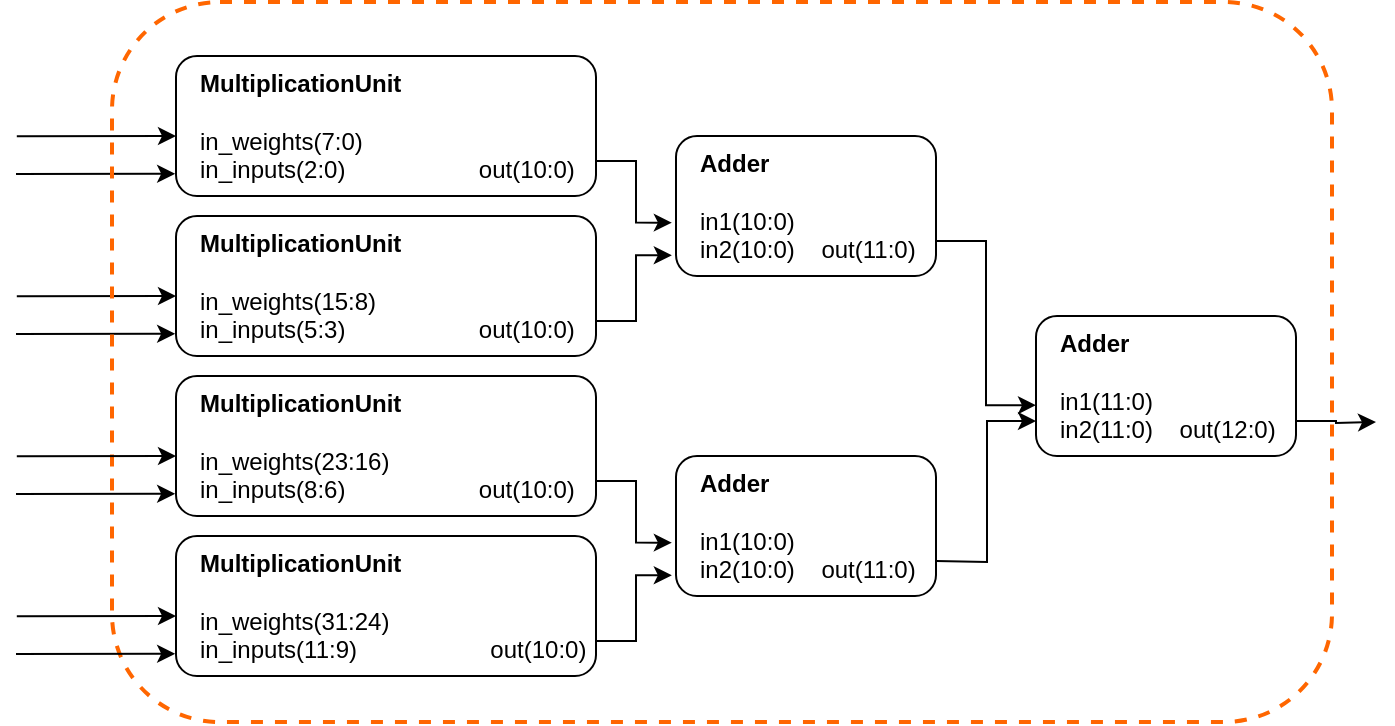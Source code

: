 <mxfile version="20.0.4" type="device" pages="3"><diagram id="8e5WLrpsw6isBq2ypuXl" name="Page-4"><mxGraphModel dx="782" dy="466" grid="0" gridSize="10" guides="1" tooltips="1" connect="1" arrows="1" fold="1" page="1" pageScale="1" pageWidth="1169" pageHeight="827" math="0" shadow="0"><root><mxCell id="0"/><mxCell id="1" parent="0"/><mxCell id="aSO1NjsEZSBkTj_3DfgP-21" style="edgeStyle=orthogonalEdgeStyle;rounded=0;orthogonalLoop=1;jettySize=auto;html=1;exitX=1;exitY=0.75;exitDx=0;exitDy=0;entryX=-0.016;entryY=0.619;entryDx=0;entryDy=0;entryPerimeter=0;fontFamily=Helvetica;fontSize=12;fontColor=#000000;" parent="1" source="aSO1NjsEZSBkTj_3DfgP-4" target="aSO1NjsEZSBkTj_3DfgP-20" edge="1"><mxGeometry relative="1" as="geometry"/></mxCell><mxCell id="aSO1NjsEZSBkTj_3DfgP-4" value="&lt;b&gt;MultiplicationUnit&lt;/b&gt;&lt;br&gt;&lt;br&gt;in_weights(7:0)&lt;br&gt;in_inputs(2:0)&amp;nbsp; &amp;nbsp; &amp;nbsp; &amp;nbsp; &amp;nbsp; &amp;nbsp; &amp;nbsp; &amp;nbsp; &amp;nbsp; &amp;nbsp;&amp;nbsp;out(10:0)&amp;nbsp;&amp;nbsp;" style="rounded=1;whiteSpace=wrap;html=1;shadow=0;labelBackgroundColor=none;fontFamily=Helvetica;fontSize=12;align=left;spacingLeft=10;" parent="1" vertex="1"><mxGeometry x="280" y="220" width="210" height="70" as="geometry"/></mxCell><mxCell id="aSO1NjsEZSBkTj_3DfgP-12" value="" style="endArrow=classic;html=1;rounded=0;fontFamily=Helvetica;fontSize=12;fontColor=#000000;entryX=-0.002;entryY=0.841;entryDx=0;entryDy=0;entryPerimeter=0;" parent="1" edge="1"><mxGeometry width="50" height="50" relative="1" as="geometry"><mxPoint x="200" y="279" as="sourcePoint"/><mxPoint x="279.58" y="278.87" as="targetPoint"/></mxGeometry></mxCell><mxCell id="aSO1NjsEZSBkTj_3DfgP-16" value="" style="endArrow=classic;html=1;rounded=0;fontFamily=Helvetica;fontSize=12;fontColor=#000000;entryX=-0.002;entryY=0.841;entryDx=0;entryDy=0;entryPerimeter=0;" parent="1" edge="1"><mxGeometry width="50" height="50" relative="1" as="geometry"><mxPoint x="200.4" y="260.13" as="sourcePoint"/><mxPoint x="280" y="260" as="targetPoint"/></mxGeometry></mxCell><mxCell id="aSO1NjsEZSBkTj_3DfgP-22" style="edgeStyle=orthogonalEdgeStyle;rounded=0;orthogonalLoop=1;jettySize=auto;html=1;exitX=1;exitY=0.75;exitDx=0;exitDy=0;entryX=-0.016;entryY=0.852;entryDx=0;entryDy=0;entryPerimeter=0;fontFamily=Helvetica;fontSize=12;fontColor=#000000;" parent="1" source="aSO1NjsEZSBkTj_3DfgP-17" target="aSO1NjsEZSBkTj_3DfgP-20" edge="1"><mxGeometry relative="1" as="geometry"/></mxCell><mxCell id="aSO1NjsEZSBkTj_3DfgP-17" value="&lt;b&gt;MultiplicationUnit&lt;/b&gt;&lt;br&gt;&lt;br&gt;in_weights(15:8)&lt;br&gt;in_inputs(5:3)&amp;nbsp; &amp;nbsp; &amp;nbsp; &amp;nbsp; &amp;nbsp; &amp;nbsp; &amp;nbsp; &amp;nbsp; &amp;nbsp; &amp;nbsp;&amp;nbsp;out(10:0)" style="rounded=1;whiteSpace=wrap;html=1;shadow=0;labelBackgroundColor=none;fontFamily=Helvetica;fontSize=12;align=left;spacingLeft=10;" parent="1" vertex="1"><mxGeometry x="280" y="300" width="210" height="70" as="geometry"/></mxCell><mxCell id="aSO1NjsEZSBkTj_3DfgP-18" value="" style="endArrow=classic;html=1;rounded=0;fontFamily=Helvetica;fontSize=12;fontColor=#000000;entryX=-0.002;entryY=0.841;entryDx=0;entryDy=0;entryPerimeter=0;" parent="1" edge="1"><mxGeometry width="50" height="50" relative="1" as="geometry"><mxPoint x="200" y="359" as="sourcePoint"/><mxPoint x="279.58" y="358.87" as="targetPoint"/></mxGeometry></mxCell><mxCell id="aSO1NjsEZSBkTj_3DfgP-19" value="" style="endArrow=classic;html=1;rounded=0;fontFamily=Helvetica;fontSize=12;fontColor=#000000;entryX=-0.002;entryY=0.841;entryDx=0;entryDy=0;entryPerimeter=0;" parent="1" edge="1"><mxGeometry width="50" height="50" relative="1" as="geometry"><mxPoint x="200.4" y="340.13" as="sourcePoint"/><mxPoint x="280" y="340" as="targetPoint"/></mxGeometry></mxCell><mxCell id="aSO1NjsEZSBkTj_3DfgP-53" style="edgeStyle=orthogonalEdgeStyle;rounded=0;orthogonalLoop=1;jettySize=auto;html=1;exitX=1;exitY=0.75;exitDx=0;exitDy=0;entryX=0;entryY=0.637;entryDx=0;entryDy=0;entryPerimeter=0;fontFamily=Helvetica;fontSize=12;fontColor=#000000;" parent="1" source="aSO1NjsEZSBkTj_3DfgP-20" target="aSO1NjsEZSBkTj_3DfgP-52" edge="1"><mxGeometry relative="1" as="geometry"/></mxCell><mxCell id="aSO1NjsEZSBkTj_3DfgP-20" value="&lt;b&gt;Adder&lt;/b&gt;&lt;br&gt;&lt;br&gt;in1(10:0)&lt;br&gt;in2(10:0)&amp;nbsp; &amp;nbsp; out(11:0)&amp;nbsp;&amp;nbsp;" style="rounded=1;whiteSpace=wrap;html=1;shadow=0;labelBackgroundColor=none;fontFamily=Helvetica;fontSize=12;align=left;spacingLeft=10;" parent="1" vertex="1"><mxGeometry x="530" y="260" width="130" height="70" as="geometry"/></mxCell><mxCell id="aSO1NjsEZSBkTj_3DfgP-54" style="edgeStyle=orthogonalEdgeStyle;rounded=0;orthogonalLoop=1;jettySize=auto;html=1;exitX=1;exitY=0.75;exitDx=0;exitDy=0;entryX=0;entryY=0.75;entryDx=0;entryDy=0;fontFamily=Helvetica;fontSize=12;fontColor=#000000;" parent="1" target="aSO1NjsEZSBkTj_3DfgP-52" edge="1"><mxGeometry relative="1" as="geometry"><mxPoint x="660" y="472.5" as="sourcePoint"/></mxGeometry></mxCell><mxCell id="dK_ywYagClgohn0fIik5-3" style="edgeStyle=orthogonalEdgeStyle;rounded=0;orthogonalLoop=1;jettySize=auto;html=1;exitX=1;exitY=0.75;exitDx=0;exitDy=0;fontFamily=Helvetica;fontSize=12;fontColor=#000000;" parent="1" source="aSO1NjsEZSBkTj_3DfgP-52" edge="1"><mxGeometry relative="1" as="geometry"><mxPoint x="880" y="403" as="targetPoint"/></mxGeometry></mxCell><mxCell id="aSO1NjsEZSBkTj_3DfgP-52" value="&lt;b&gt;Adder&lt;/b&gt;&lt;br&gt;&lt;br&gt;in1(11:0)&lt;br&gt;in2(11:0)&amp;nbsp; &amp;nbsp; out(12:0)&amp;nbsp;&amp;nbsp;" style="rounded=1;whiteSpace=wrap;html=1;shadow=0;labelBackgroundColor=none;fontFamily=Helvetica;fontSize=12;align=left;spacingLeft=10;" parent="1" vertex="1"><mxGeometry x="710" y="350" width="130" height="70" as="geometry"/></mxCell><mxCell id="dK_ywYagClgohn0fIik5-1" value="" style="rounded=1;whiteSpace=wrap;html=1;fillColor=none;dashed=1;strokeColor=#FF6600;labelBackgroundColor=default;shadow=0;strokeWidth=2;" parent="1" vertex="1"><mxGeometry x="248" y="193" width="610" height="360" as="geometry"/></mxCell><mxCell id="dWwaOyxQifnjG7PSARfq-1" style="edgeStyle=orthogonalEdgeStyle;rounded=0;orthogonalLoop=1;jettySize=auto;html=1;exitX=1;exitY=0.75;exitDx=0;exitDy=0;entryX=-0.016;entryY=0.619;entryDx=0;entryDy=0;entryPerimeter=0;fontFamily=Helvetica;fontSize=12;fontColor=#000000;" parent="1" source="dWwaOyxQifnjG7PSARfq-2" target="dWwaOyxQifnjG7PSARfq-9" edge="1"><mxGeometry relative="1" as="geometry"/></mxCell><mxCell id="dWwaOyxQifnjG7PSARfq-2" value="&lt;b&gt;MultiplicationUnit&lt;/b&gt;&lt;br&gt;&lt;br&gt;in_weights(23:16)&lt;br&gt;in_inputs(8:6)&amp;nbsp; &amp;nbsp; &amp;nbsp; &amp;nbsp; &amp;nbsp; &amp;nbsp; &amp;nbsp; &amp;nbsp; &amp;nbsp; &amp;nbsp;&amp;nbsp;out(10:0)" style="rounded=1;whiteSpace=wrap;html=1;shadow=0;labelBackgroundColor=none;fontFamily=Helvetica;fontSize=12;align=left;spacingLeft=10;" parent="1" vertex="1"><mxGeometry x="280" y="380" width="210" height="70" as="geometry"/></mxCell><mxCell id="dWwaOyxQifnjG7PSARfq-3" value="" style="endArrow=classic;html=1;rounded=0;fontFamily=Helvetica;fontSize=12;fontColor=#000000;entryX=-0.002;entryY=0.841;entryDx=0;entryDy=0;entryPerimeter=0;" parent="1" edge="1"><mxGeometry width="50" height="50" relative="1" as="geometry"><mxPoint x="200" y="439" as="sourcePoint"/><mxPoint x="279.58" y="438.87" as="targetPoint"/></mxGeometry></mxCell><mxCell id="dWwaOyxQifnjG7PSARfq-4" value="" style="endArrow=classic;html=1;rounded=0;fontFamily=Helvetica;fontSize=12;fontColor=#000000;entryX=-0.002;entryY=0.841;entryDx=0;entryDy=0;entryPerimeter=0;" parent="1" edge="1"><mxGeometry width="50" height="50" relative="1" as="geometry"><mxPoint x="200.4" y="420.13" as="sourcePoint"/><mxPoint x="280" y="420.0" as="targetPoint"/></mxGeometry></mxCell><mxCell id="dWwaOyxQifnjG7PSARfq-5" style="edgeStyle=orthogonalEdgeStyle;rounded=0;orthogonalLoop=1;jettySize=auto;html=1;exitX=1;exitY=0.75;exitDx=0;exitDy=0;entryX=-0.016;entryY=0.852;entryDx=0;entryDy=0;entryPerimeter=0;fontFamily=Helvetica;fontSize=12;fontColor=#000000;" parent="1" source="dWwaOyxQifnjG7PSARfq-6" target="dWwaOyxQifnjG7PSARfq-9" edge="1"><mxGeometry relative="1" as="geometry"/></mxCell><mxCell id="dWwaOyxQifnjG7PSARfq-6" value="&lt;b&gt;MultiplicationUnit&lt;/b&gt;&lt;br&gt;&lt;br&gt;in_weights(31:24)&lt;br&gt;in_inputs(11:9)&amp;nbsp; &amp;nbsp; &amp;nbsp; &amp;nbsp; &amp;nbsp; &amp;nbsp; &amp;nbsp; &amp;nbsp; &amp;nbsp; &amp;nbsp;&amp;nbsp;out(10:0)" style="rounded=1;whiteSpace=wrap;html=1;shadow=0;labelBackgroundColor=none;fontFamily=Helvetica;fontSize=12;align=left;spacingLeft=10;" parent="1" vertex="1"><mxGeometry x="280" y="460" width="210" height="70" as="geometry"/></mxCell><mxCell id="dWwaOyxQifnjG7PSARfq-7" value="" style="endArrow=classic;html=1;rounded=0;fontFamily=Helvetica;fontSize=12;fontColor=#000000;entryX=-0.002;entryY=0.841;entryDx=0;entryDy=0;entryPerimeter=0;" parent="1" edge="1"><mxGeometry width="50" height="50" relative="1" as="geometry"><mxPoint x="200" y="519" as="sourcePoint"/><mxPoint x="279.58" y="518.87" as="targetPoint"/></mxGeometry></mxCell><mxCell id="dWwaOyxQifnjG7PSARfq-8" value="" style="endArrow=classic;html=1;rounded=0;fontFamily=Helvetica;fontSize=12;fontColor=#000000;entryX=-0.002;entryY=0.841;entryDx=0;entryDy=0;entryPerimeter=0;" parent="1" edge="1"><mxGeometry width="50" height="50" relative="1" as="geometry"><mxPoint x="200.4" y="500.13" as="sourcePoint"/><mxPoint x="280" y="500.0" as="targetPoint"/></mxGeometry></mxCell><mxCell id="dWwaOyxQifnjG7PSARfq-9" value="&lt;b&gt;Adder&lt;/b&gt;&lt;br&gt;&lt;br&gt;in1(10:0)&lt;br&gt;in2(10:0)&amp;nbsp; &amp;nbsp; out(11:0)&amp;nbsp;&amp;nbsp;" style="rounded=1;whiteSpace=wrap;html=1;shadow=0;labelBackgroundColor=none;fontFamily=Helvetica;fontSize=12;align=left;spacingLeft=10;" parent="1" vertex="1"><mxGeometry x="530" y="420" width="130" height="70" as="geometry"/></mxCell></root></mxGraphModel></diagram><diagram id="90xq9npepohLT5lNaZ_C" name="Page-3"><mxGraphModel dx="782" dy="466" grid="0" gridSize="10" guides="1" tooltips="1" connect="1" arrows="1" fold="1" page="1" pageScale="1" pageWidth="1169" pageHeight="827" math="0" shadow="0"><root><mxCell id="0"/><mxCell id="1" parent="0"/><mxCell id="dHUfofmA59WJuBei6e1b-6" style="edgeStyle=orthogonalEdgeStyle;rounded=0;orthogonalLoop=1;jettySize=auto;html=1;exitX=1;exitY=0.75;exitDx=0;exitDy=0;entryX=1;entryY=0.5;entryDx=0;entryDy=0;" parent="1" source="WTrJVV-pUH16febK9m2M-2" target="WTrJVV-pUH16febK9m2M-25" edge="1"><mxGeometry relative="1" as="geometry"><Array as="points"><mxPoint x="774" y="265"/><mxPoint x="787" y="265"/><mxPoint x="787" y="165"/><mxPoint x="278" y="165"/><mxPoint x="278" y="458"/></Array></mxGeometry></mxCell><mxCell id="WTrJVV-pUH16febK9m2M-2" value="&lt;b&gt;InputDecrementer&lt;/b&gt;&lt;br&gt;&lt;br&gt;count(8:0)&lt;br&gt;&lt;span style=&quot;text-align: right; background-color: initial;&quot;&gt;c_input_dec&amp;nbsp; &amp;nbsp; &amp;nbsp; &amp;nbsp; &amp;nbsp;&amp;nbsp;&lt;/span&gt;&lt;span style=&quot;text-align: right; background-color: initial;&quot;&gt;&#9;&lt;/span&gt;&lt;span style=&quot;background-color: initial;&quot;&gt;&amp;nbsp; &amp;nbsp; &amp;nbsp; &amp;nbsp; &lt;span style=&quot;white-space: pre;&quot;&gt;&#9;&lt;/span&gt;&amp;nbsp; &amp;nbsp; &amp;nbsp; &lt;br&gt;&lt;div style=&quot;text-align: right;&quot;&gt;&lt;span style=&quot;background-color: initial;&quot;&gt;out_input_index&lt;/span&gt;&lt;span style=&quot;background-color: initial;&quot;&gt;(7:0)&amp;nbsp;&amp;nbsp;&lt;br&gt;&lt;/span&gt;&lt;span style=&quot;background-color: initial;&quot;&gt;out_input_reset&amp;nbsp;&amp;nbsp;&lt;/span&gt;&lt;/div&gt;&lt;/span&gt;" style="rounded=1;whiteSpace=wrap;html=1;shadow=0;labelBackgroundColor=none;fontFamily=Helvetica;fontSize=12;align=left;spacingLeft=10;" parent="1" vertex="1"><mxGeometry x="609" y="192" width="165" height="102" as="geometry"/></mxCell><mxCell id="T_YbSXpXxgpxz2PUWthw-11" style="edgeStyle=orthogonalEdgeStyle;rounded=0;orthogonalLoop=1;jettySize=auto;html=1;exitX=1;exitY=0.75;exitDx=0;exitDy=0;entryX=1;entryY=0.5;entryDx=0;entryDy=0;fontFamily=Helvetica;fontSize=12;fontColor=#FF0000;strokeColor=#000000;" parent="1" source="WTrJVV-pUH16febK9m2M-4" target="WTrJVV-pUH16febK9m2M-24" edge="1"><mxGeometry relative="1" as="geometry"><Array as="points"><mxPoint x="810" y="378"/><mxPoint x="810" y="149"/><mxPoint x="235" y="149"/><mxPoint x="235" y="252"/></Array></mxGeometry></mxCell><mxCell id="WTrJVV-pUH16febK9m2M-4" value="&lt;b&gt;NeuronDecrementer&lt;/b&gt;&lt;br&gt;&lt;br&gt;count(4:0)&lt;br&gt;c_neuron_dec&amp;nbsp; &amp;nbsp;&lt;br&gt;&lt;div style=&quot;text-align: left;&quot;&gt;&lt;span style=&quot;background-color: initial; text-align: right;&quot;&gt;&amp;nbsp; &amp;nbsp; &amp;nbsp; out_neuron_index(3:0)&lt;/span&gt;&lt;/div&gt;&lt;span style=&quot;background-color: initial; text-align: right;&quot;&gt;&amp;nbsp; &amp;nbsp; &amp;nbsp; &amp;nbsp; &amp;nbsp; &amp;nbsp; &amp;nbsp; out_neuron_reset&lt;/span&gt;&lt;span style=&quot;text-align: right; background-color: initial;&quot;&gt;&lt;br&gt;&lt;/span&gt;" style="rounded=1;whiteSpace=wrap;html=1;shadow=0;labelBackgroundColor=none;fontFamily=Helvetica;fontSize=12;align=left;spacingLeft=10;" parent="1" vertex="1"><mxGeometry x="610" y="302" width="165" height="101" as="geometry"/></mxCell><mxCell id="RZH71xrlvFQwCmp116Vg-1" style="edgeStyle=orthogonalEdgeStyle;rounded=0;orthogonalLoop=1;jettySize=auto;html=1;exitX=0.996;exitY=0.723;exitDx=0;exitDy=0;entryX=0.001;entryY=0.659;entryDx=0;entryDy=0;entryPerimeter=0;endArrow=classic;startSize=6;endSize=6;sourcePerimeterSpacing=8;targetPerimeterSpacing=8;endFill=1;strokeColor=#CC0000;exitPerimeter=0;" parent="1" source="WTrJVV-pUH16febK9m2M-7" target="WTrJVV-pUH16febK9m2M-14" edge="1"><mxGeometry relative="1" as="geometry"><Array as="points"><mxPoint x="557" y="367"/><mxPoint x="557" y="412"/><mxPoint x="823" y="412"/><mxPoint x="823" y="491"/><mxPoint x="842" y="491"/></Array></mxGeometry></mxCell><mxCell id="WTrJVV-pUH16febK9m2M-7" value="&lt;b&gt;Controller&lt;br&gt;&lt;/b&gt;&lt;br&gt;in_ctrl_input_reset&lt;br&gt;in_ctrl_neuron_reset&lt;br&gt;&lt;div style=&quot;text-align: right;&quot;&gt;&lt;/div&gt;&lt;div style=&quot;text-align: right;&quot;&gt;&amp;nbsp; &amp;nbsp;&amp;nbsp;&lt;span style=&quot;&quot;&gt;&#9;&lt;/span&gt;&amp;nbsp; &amp;nbsp; &amp;nbsp; &amp;nbsp; &amp;nbsp; &amp;nbsp; &amp;nbsp; &amp;nbsp; &amp;nbsp; &amp;nbsp; &amp;nbsp; &amp;nbsp; &amp;nbsp;c_dec_neuron&lt;/div&gt;&lt;div style=&quot;text-align: right;&quot;&gt;&amp;nbsp;c_dec_input&lt;br&gt;&lt;/div&gt;&lt;div style=&quot;text-align: right;&quot;&gt;c_add_to_neuron&lt;/div&gt;&lt;div style=&quot;text-align: right;&quot;&gt;c_reset_register&lt;/div&gt;&lt;div style=&quot;text-align: right;&quot;&gt;c_argmax&lt;/div&gt;" style="rounded=1;whiteSpace=wrap;html=1;shadow=0;labelBackgroundColor=none;fontFamily=Helvetica;fontSize=12;align=left;spacingLeft=10;verticalAlign=middle;" parent="1" vertex="1"><mxGeometry x="298" y="230" width="210" height="190" as="geometry"/></mxCell><mxCell id="RZH71xrlvFQwCmp116Vg-3" style="edgeStyle=orthogonalEdgeStyle;rounded=0;orthogonalLoop=1;jettySize=auto;html=1;exitX=1;exitY=0.75;exitDx=0;exitDy=0;entryX=-0.001;entryY=0.8;entryDx=0;entryDy=0;entryPerimeter=0;endArrow=classic;endFill=1;startSize=6;endSize=6;sourcePerimeterSpacing=8;targetPerimeterSpacing=8;" parent="1" source="WTrJVV-pUH16febK9m2M-10" target="WTrJVV-pUH16febK9m2M-14" edge="1"><mxGeometry relative="1" as="geometry"><Array as="points"><mxPoint x="823" y="507"/></Array></mxGeometry></mxCell><mxCell id="WTrJVV-pUH16febK9m2M-10" value="&lt;b&gt;Multiplication Block&lt;br&gt;&lt;/b&gt;&lt;br&gt;in_data_rom(31:0)&amp;nbsp;&lt;br&gt;in_data_ram(11:0)&lt;br&gt;&lt;span style=&quot;white-space: pre;&quot;&gt;&#9;&lt;/span&gt;&lt;span style=&quot;white-space: pre;&quot;&gt;&#9;&lt;/span&gt;&amp;nbsp;&lt;span style=&quot;white-space: pre;&quot;&gt;&#9;&lt;/span&gt;out_mult_val(12:0)" style="rounded=1;whiteSpace=wrap;html=1;shadow=0;labelBackgroundColor=none;fontFamily=Helvetica;fontSize=12;align=left;spacingLeft=10;verticalAlign=middle;" parent="1" vertex="1"><mxGeometry x="609" y="436" width="196" height="94" as="geometry"/></mxCell><mxCell id="WTrJVV-pUH16febK9m2M-13" style="edgeStyle=orthogonalEdgeStyle;rounded=0;orthogonalLoop=1;jettySize=auto;html=1;exitX=1;exitY=0.846;exitDx=0;exitDy=0;fontFamily=Helvetica;fontSize=12;fontColor=#000000;exitPerimeter=0;entryX=0;entryY=0.5;entryDx=0;entryDy=0;" parent="1" source="WTrJVV-pUH16febK9m2M-14" target="WTrJVV-pUH16febK9m2M-19" edge="1"><mxGeometry relative="1" as="geometry"><Array as="points"><mxPoint x="1065" y="507"/><mxPoint x="1076" y="507"/><mxPoint x="1076" y="550"/><mxPoint x="588" y="550"/><mxPoint x="588" y="625"/></Array><mxPoint x="546" y="633" as="targetPoint"/></mxGeometry></mxCell><mxCell id="WTrJVV-pUH16febK9m2M-14" value="&lt;b&gt;Neuron Reg&lt;br&gt;&lt;/b&gt;&lt;br&gt;reg_nreg(20:0)&amp;nbsp;&lt;br&gt;c_nreg&lt;br&gt;c_reset_reg&lt;br&gt;in_nreg_val(12:0)&lt;span style=&quot;white-space: pre;&quot;&gt;&#9;&lt;/span&gt;&lt;br&gt;&lt;span style=&quot;white-space: pre;&quot;&gt;&#9;&lt;/span&gt;&lt;span style=&quot;white-space: pre;&quot;&gt;&#9;&lt;/span&gt;&lt;span style=&quot;white-space: pre;&quot;&gt;&#9;&lt;/span&gt;&lt;span style=&quot;white-space: pre;&quot;&gt;&#9;&lt;/span&gt;&amp;nbsp;out_nreg_val(20:0)&amp;nbsp;" style="rounded=1;whiteSpace=wrap;html=1;shadow=0;labelBackgroundColor=none;fontFamily=Helvetica;fontSize=12;align=left;spacingLeft=10;verticalAlign=middle;" parent="1" vertex="1"><mxGeometry x="842" y="414" width="230" height="116" as="geometry"/></mxCell><mxCell id="WTrJVV-pUH16febK9m2M-19" value="&lt;b&gt;Argmax Block&lt;br&gt;&lt;/b&gt;&lt;br&gt;reg_argmax_val(20:0)&lt;br&gt;in_argmax_val(20:0)&lt;br&gt;in_argmax_index(3:0)&lt;br&gt;&lt;div style=&quot;&quot;&gt;c_argmax&amp;nbsp; &amp;nbsp; &amp;nbsp; &amp;nbsp; &amp;nbsp;&amp;nbsp;&lt;/div&gt;&lt;div style=&quot;text-align: right;&quot;&gt;&lt;span style=&quot;white-space: pre;&quot;&gt;&#9;&lt;/span&gt;&lt;span style=&quot;white-space: pre;&quot;&gt;&#9;&lt;span style=&quot;white-space: pre;&quot;&gt;&#9;&lt;/span&gt;&lt;/span&gt;out_argmax_index(3:0)&lt;/div&gt;" style="rounded=1;whiteSpace=wrap;html=1;shadow=0;labelBackgroundColor=none;fontFamily=Helvetica;fontSize=12;align=left;spacingLeft=10;verticalAlign=middle;" parent="1" vertex="1"><mxGeometry x="606" y="571" width="221" height="107" as="geometry"/></mxCell><mxCell id="WTrJVV-pUH16febK9m2M-24" value="&lt;b&gt;ROM&lt;br&gt;&lt;/b&gt;&lt;br&gt;&lt;div style=&quot;text-align: right;&quot;&gt;in_neuron_index(3:0)&lt;/div&gt;&lt;div style=&quot;text-align: right;&quot;&gt;in_input_index(7:0)&lt;/div&gt;&lt;div style=&quot;text-align: right;&quot;&gt;out_data_rom(31:0)&lt;/div&gt;" style="rounded=1;whiteSpace=wrap;html=1;shadow=0;labelBackgroundColor=none;fontFamily=Helvetica;fontSize=12;align=left;spacingLeft=10;verticalAlign=middle;" parent="1" vertex="1"><mxGeometry x="73" y="206" width="133" height="91.08" as="geometry"/></mxCell><mxCell id="dHUfofmA59WJuBei6e1b-7" style="edgeStyle=orthogonalEdgeStyle;rounded=0;orthogonalLoop=1;jettySize=auto;html=1;exitX=1.008;exitY=0.667;exitDx=0;exitDy=0;entryX=0;entryY=0.646;entryDx=0;entryDy=0;exitPerimeter=0;entryPerimeter=0;" parent="1" source="WTrJVV-pUH16febK9m2M-25" target="WTrJVV-pUH16febK9m2M-10" edge="1"><mxGeometry relative="1" as="geometry"><Array as="points"><mxPoint x="244" y="472"/><mxPoint x="244" y="497"/><mxPoint x="609" y="497"/></Array></mxGeometry></mxCell><mxCell id="WTrJVV-pUH16febK9m2M-25" value="&lt;b&gt;RAM&lt;/b&gt;&lt;br&gt;&lt;br&gt;&lt;div style=&quot;text-align: right;&quot;&gt;in_input_index(7:0)&lt;/div&gt;&lt;div style=&quot;text-align: right;&quot;&gt;out_data_ram(11:0)&lt;/div&gt;&lt;div style=&quot;text-align: right;&quot;&gt;in_result&lt;/div&gt;" style="rounded=1;whiteSpace=wrap;html=1;shadow=0;labelBackgroundColor=none;fontFamily=Helvetica;fontSize=12;align=left;spacingLeft=10;verticalAlign=middle;" parent="1" vertex="1"><mxGeometry x="71" y="417" width="133" height="82.08" as="geometry"/></mxCell><mxCell id="6V9szjHfFGJ_8nNaI31b-1" value="" style="edgeStyle=elbowEdgeStyle;elbow=horizontal;endArrow=classic;html=1;rounded=0;exitX=1;exitY=0.5;exitDx=0;exitDy=0;entryX=0.006;entryY=0.597;entryDx=0;entryDy=0;entryPerimeter=0;strokeColor=#CC0000;" parent="1" source="WTrJVV-pUH16febK9m2M-7" target="WTrJVV-pUH16febK9m2M-2" edge="1"><mxGeometry width="50" height="50" relative="1" as="geometry"><mxPoint x="543" y="325" as="sourcePoint"/><mxPoint x="593" y="275" as="targetPoint"/><Array as="points"><mxPoint x="570" y="295"/></Array></mxGeometry></mxCell><mxCell id="6V9szjHfFGJ_8nNaI31b-3" value="" style="edgeStyle=elbowEdgeStyle;elbow=horizontal;endArrow=classic;html=1;rounded=0;entryX=0.005;entryY=0.589;entryDx=0;entryDy=0;entryPerimeter=0;exitX=1.006;exitY=0.585;exitDx=0;exitDy=0;exitPerimeter=0;strokeColor=#CC0000;" parent="1" source="WTrJVV-pUH16febK9m2M-7" target="WTrJVV-pUH16febK9m2M-4" edge="1"><mxGeometry width="50" height="50" relative="1" as="geometry"><mxPoint x="471" y="410" as="sourcePoint"/><mxPoint x="521" y="360" as="targetPoint"/><Array as="points"><mxPoint x="571" y="344"/></Array></mxGeometry></mxCell><mxCell id="6V9szjHfFGJ_8nNaI31b-5" value="" style="endArrow=classic;html=1;rounded=0;entryX=0;entryY=0.5;entryDx=0;entryDy=0;edgeStyle=orthogonalEdgeStyle;exitX=1.001;exitY=0.653;exitDx=0;exitDy=0;exitPerimeter=0;strokeColor=#CC0000;" parent="1" source="WTrJVV-pUH16febK9m2M-7" target="WTrJVV-pUH16febK9m2M-14" edge="1"><mxGeometry width="50" height="50" relative="1" as="geometry"><mxPoint x="509" y="355" as="sourcePoint"/><mxPoint x="543" y="390" as="targetPoint"/><Array as="points"><mxPoint x="560" y="354"/><mxPoint x="560" y="409"/><mxPoint x="827" y="409"/><mxPoint x="827" y="473"/><mxPoint x="842" y="473"/></Array></mxGeometry></mxCell><mxCell id="woozBbQ3DgHqmCKTwQmH-2" value="" style="edgeStyle=elbowEdgeStyle;elbow=horizontal;endArrow=classic;html=1;rounded=0;entryX=0;entryY=0.75;entryDx=0;entryDy=0;exitX=1;exitY=0.805;exitDx=0;exitDy=0;exitPerimeter=0;strokeColor=#CC0000;" parent="1" source="WTrJVV-pUH16febK9m2M-7" target="WTrJVV-pUH16febK9m2M-19" edge="1"><mxGeometry width="50" height="50" relative="1" as="geometry"><mxPoint x="524" y="367" as="sourcePoint"/><mxPoint x="596" y="656" as="targetPoint"/><Array as="points"><mxPoint x="545" y="387"/><mxPoint x="545" y="555"/><mxPoint x="549" y="424"/><mxPoint x="545" y="528"/><mxPoint x="607" y="655"/></Array></mxGeometry></mxCell><mxCell id="dHUfofmA59WJuBei6e1b-1" value="" style="edgeStyle=elbowEdgeStyle;elbow=horizontal;endArrow=classic;html=1;rounded=0;exitX=1.012;exitY=0.848;exitDx=0;exitDy=0;exitPerimeter=0;entryX=0;entryY=0.5;entryDx=0;entryDy=0;" parent="1" source="WTrJVV-pUH16febK9m2M-24" target="WTrJVV-pUH16febK9m2M-10" edge="1"><mxGeometry width="50" height="50" relative="1" as="geometry"><mxPoint x="368" y="332" as="sourcePoint"/><mxPoint x="418" y="282" as="targetPoint"/><Array as="points"><mxPoint x="254" y="432"/><mxPoint x="265" y="442"/><mxPoint x="255" y="415"/></Array></mxGeometry></mxCell><mxCell id="dHUfofmA59WJuBei6e1b-2" value="" style="endArrow=classic;html=1;rounded=0;entryX=0.994;entryY=0.667;entryDx=0;entryDy=0;entryPerimeter=0;" parent="1" target="WTrJVV-pUH16febK9m2M-24" edge="1"><mxGeometry width="50" height="50" relative="1" as="geometry"><mxPoint x="278" y="267" as="sourcePoint"/><mxPoint x="440" y="315" as="targetPoint"/></mxGeometry></mxCell><mxCell id="dHUfofmA59WJuBei6e1b-12" value="" style="endArrow=classic;html=1;rounded=0;exitX=0.996;exitY=0.895;exitDx=0;exitDy=0;edgeStyle=orthogonalEdgeStyle;exitPerimeter=0;" parent="1" source="WTrJVV-pUH16febK9m2M-19" edge="1"><mxGeometry width="50" height="50" relative="1" as="geometry"><mxPoint x="552" y="630" as="sourcePoint"/><mxPoint x="204" y="485" as="targetPoint"/><Array as="points"><mxPoint x="838" y="667"/><mxPoint x="838" y="689"/><mxPoint x="233" y="689"/><mxPoint x="233" y="485"/></Array></mxGeometry></mxCell><mxCell id="rtggD1Ecsu35YitxGne9-2" value="" style="endArrow=classic;html=1;rounded=0;fontSize=8;exitX=1.006;exitY=0.882;exitDx=0;exitDy=0;exitPerimeter=0;entryX=-0.001;entryY=0.363;entryDx=0;entryDy=0;entryPerimeter=0;strokeColor=#CC0000;" parent="1" source="WTrJVV-pUH16febK9m2M-2" target="WTrJVV-pUH16febK9m2M-7" edge="1"><mxGeometry width="50" height="50" relative="1" as="geometry"><mxPoint x="799" y="273" as="sourcePoint"/><mxPoint x="297" y="300" as="targetPoint"/><Array as="points"><mxPoint x="794" y="282"/><mxPoint x="794" y="161"/><mxPoint x="272" y="161"/><mxPoint x="272" y="299"/></Array></mxGeometry></mxCell><mxCell id="rtggD1Ecsu35YitxGne9-3" value="" style="endArrow=classic;html=1;rounded=0;fontSize=8;exitX=1.01;exitY=0.871;exitDx=0;exitDy=0;exitPerimeter=0;entryX=-0.001;entryY=0.432;entryDx=0;entryDy=0;entryPerimeter=0;strokeColor=#CC0000;" parent="1" source="WTrJVV-pUH16febK9m2M-4" target="WTrJVV-pUH16febK9m2M-7" edge="1"><mxGeometry width="50" height="50" relative="1" as="geometry"><mxPoint x="494" y="405" as="sourcePoint"/><mxPoint x="296" y="312" as="targetPoint"/><Array as="points"><mxPoint x="815" y="390"/><mxPoint x="815" y="145"/><mxPoint x="259" y="145"/><mxPoint x="259" y="312"/></Array></mxGeometry></mxCell><mxCell id="m3Bgft62ttTd5zG-tdas-1" value="" style="edgeStyle=orthogonalEdgeStyle;elbow=horizontal;endArrow=classic;html=1;rounded=0;entryX=0.002;entryY=0.647;entryDx=0;entryDy=0;entryPerimeter=0;exitX=1;exitY=0.75;exitDx=0;exitDy=0;" parent="1" source="WTrJVV-pUH16febK9m2M-4" target="WTrJVV-pUH16febK9m2M-19" edge="1"><mxGeometry width="50" height="50" relative="1" as="geometry"><mxPoint x="234" y="252" as="sourcePoint"/><mxPoint x="543" y="385" as="targetPoint"/><Array as="points"><mxPoint x="810" y="378"/><mxPoint x="810" y="426"/><mxPoint x="563" y="426"/><mxPoint x="563" y="640"/></Array></mxGeometry></mxCell></root></mxGraphModel></diagram><diagram id="2zUoEEQpWcOY0_PGTLjd" name="Page-6"><mxGraphModel dx="2222" dy="1247" grid="0" gridSize="10" guides="1" tooltips="1" connect="1" arrows="1" fold="1" page="0" pageScale="1" pageWidth="827" pageHeight="1169" math="0" shadow="0"><root><mxCell id="0"/><mxCell id="1" parent="0"/><mxCell id="x53Qdpk6U2CztG1PZ8Ld-3" value="" style="edgeStyle=orthogonalEdgeStyle;rounded=0;orthogonalLoop=1;jettySize=auto;html=1;" parent="1" source="x53Qdpk6U2CztG1PZ8Ld-1" target="x53Qdpk6U2CztG1PZ8Ld-2" edge="1"><mxGeometry relative="1" as="geometry"/></mxCell><mxCell id="x53Qdpk6U2CztG1PZ8Ld-1" value="&lt;b&gt;Reset&lt;/b&gt;&lt;br&gt;&lt;div style=&quot;&quot;&gt;&#9;&#9;c_dec_neuron,&lt;/div&gt;&lt;div style=&quot;&quot;&gt;&#9;&#9;&#9;&#9;&#9;c_dec_input,&lt;/div&gt;&lt;div style=&quot;&quot;&gt;&lt;span style=&quot;&quot;&gt;&#9;&#9;&#9;&#9;&#9;&lt;/span&gt;c_add_to_neuron,&lt;/div&gt;&lt;div style=&quot;&quot;&gt;&lt;span style=&quot;&quot;&gt;&#9;&#9;&#9;&#9;&#9;&lt;/span&gt;c_argmax,&lt;/div&gt;&lt;div style=&quot;&quot;&gt;&lt;span style=&quot;&quot;&gt;&#9;&#9;&#9;&#9;&#9;&lt;/span&gt;c_reset_register,&lt;/div&gt;&lt;div style=&quot;&quot;&gt;&#9;&#9;&#9;&#9;&#9;halt = '0'&lt;/div&gt;" style="ellipse;whiteSpace=wrap;html=1;hachureGap=4;strokeColor=#000000;" parent="1" vertex="1"><mxGeometry x="-434" y="-216.5" width="130" height="129" as="geometry"/></mxCell><mxCell id="x53Qdpk6U2CztG1PZ8Ld-5" style="edgeStyle=orthogonalEdgeStyle;rounded=0;orthogonalLoop=1;jettySize=auto;html=1;exitX=1;exitY=0.5;exitDx=0;exitDy=0;entryX=0;entryY=0.5;entryDx=0;entryDy=0;" parent="1" source="x53Qdpk6U2CztG1PZ8Ld-2" target="x53Qdpk6U2CztG1PZ8Ld-4" edge="1"><mxGeometry relative="1" as="geometry"/></mxCell><mxCell id="x53Qdpk6U2CztG1PZ8Ld-6" value="" style="edgeStyle=orthogonalEdgeStyle;rounded=0;orthogonalLoop=1;jettySize=auto;html=1;" parent="1" source="x53Qdpk6U2CztG1PZ8Ld-2" target="x53Qdpk6U2CztG1PZ8Ld-4" edge="1"><mxGeometry relative="1" as="geometry"/></mxCell><mxCell id="x53Qdpk6U2CztG1PZ8Ld-2" value="&lt;b&gt;First_Load&lt;br&gt;&lt;/b&gt;" style="ellipse;whiteSpace=wrap;html=1;hachureGap=4;strokeColor=#000000;" parent="1" vertex="1"><mxGeometry x="-267" y="-202" width="130" height="100" as="geometry"/></mxCell><mxCell id="x53Qdpk6U2CztG1PZ8Ld-8" style="edgeStyle=orthogonalEdgeStyle;rounded=0;orthogonalLoop=1;jettySize=auto;html=1;exitX=1;exitY=0.5;exitDx=0;exitDy=0;entryX=0;entryY=0.5;entryDx=0;entryDy=0;" parent="1" source="x53Qdpk6U2CztG1PZ8Ld-4" target="x53Qdpk6U2CztG1PZ8Ld-7" edge="1"><mxGeometry relative="1" as="geometry"/></mxCell><mxCell id="x53Qdpk6U2CztG1PZ8Ld-4" value="&lt;b&gt;First_Mult&lt;/b&gt;" style="ellipse;whiteSpace=wrap;html=1;hachureGap=4;strokeColor=#000000;" parent="1" vertex="1"><mxGeometry x="-95" y="-202" width="130" height="100" as="geometry"/></mxCell><mxCell id="x53Qdpk6U2CztG1PZ8Ld-12" value="in_ctrl_input_reset = '1'" style="edgeStyle=orthogonalEdgeStyle;rounded=0;orthogonalLoop=1;jettySize=auto;html=1;" parent="1" source="x53Qdpk6U2CztG1PZ8Ld-7" target="x53Qdpk6U2CztG1PZ8Ld-11" edge="1"><mxGeometry relative="1" as="geometry"/></mxCell><mxCell id="x53Qdpk6U2CztG1PZ8Ld-16" value="&#10;&lt;span style=&quot;color: rgb(0, 0, 0); font-family: Helvetica; font-size: 12px; font-style: normal; font-variant-ligatures: normal; font-variant-caps: normal; font-weight: 400; letter-spacing: normal; orphans: 2; text-align: left; text-indent: 0px; text-transform: none; widows: 2; word-spacing: 0px; -webkit-text-stroke-width: 0px; text-decoration-thickness: initial; text-decoration-style: initial; text-decoration-color: initial; float: none; display: inline !important;&quot;&gt;in_ctrl_input_reset = '0'&lt;/span&gt;&#10;&#10;" style="edgeStyle=orthogonalEdgeStyle;rounded=0;orthogonalLoop=1;jettySize=auto;html=1;exitX=1;exitY=0;exitDx=0;exitDy=0;elbow=vertical;curved=1;entryX=0;entryY=0;entryDx=0;entryDy=0;labelBackgroundColor=none;" parent="1" source="x53Qdpk6U2CztG1PZ8Ld-7" target="x53Qdpk6U2CztG1PZ8Ld-7" edge="1"><mxGeometry y="-5" relative="1" as="geometry"><mxPoint x="62" y="-411" as="targetPoint"/><Array as="points"><mxPoint x="185" y="-253"/><mxPoint x="93" y="-253"/></Array><mxPoint as="offset"/></mxGeometry></mxCell><mxCell id="x53Qdpk6U2CztG1PZ8Ld-7" value="&lt;b&gt;Mult&lt;/b&gt;&lt;br&gt;&lt;div&gt;c_add_to_neuron,&lt;/div&gt;&lt;div&gt;&#9;&#9;&#9;&#9;&#9;c_dec_input = '1'&lt;/div&gt;" style="ellipse;whiteSpace=wrap;html=1;hachureGap=4;strokeColor=#000000;" parent="1" vertex="1"><mxGeometry x="74" y="-202" width="130" height="100" as="geometry"/></mxCell><mxCell id="x53Qdpk6U2CztG1PZ8Ld-15" value="in_ctrl_neuron_reset = '1'" style="edgeStyle=orthogonalEdgeStyle;rounded=0;orthogonalLoop=1;jettySize=auto;html=1;" parent="1" source="x53Qdpk6U2CztG1PZ8Ld-11" target="x53Qdpk6U2CztG1PZ8Ld-14" edge="1"><mxGeometry relative="1" as="geometry"/></mxCell><mxCell id="1WGou3htzSPC74TSukCP-9" value="in_ctrl_neuron_reset = '0'" style="edgeStyle=orthogonalEdgeStyle;rounded=0;orthogonalLoop=1;jettySize=auto;html=0;exitX=0.5;exitY=1;exitDx=0;exitDy=0;entryX=0.456;entryY=1.038;entryDx=0;entryDy=0;entryPerimeter=0;labelBackgroundColor=none;curved=1;" edge="1" parent="1" source="x53Qdpk6U2CztG1PZ8Ld-11" target="x53Qdpk6U2CztG1PZ8Ld-7"><mxGeometry x="-0.059" y="-16" relative="1" as="geometry"><Array as="points"><mxPoint x="442" y="-29"/><mxPoint x="133" y="-29"/></Array><mxPoint as="offset"/></mxGeometry></mxCell><mxCell id="x53Qdpk6U2CztG1PZ8Ld-11" value="&lt;b&gt;Argmax&lt;br&gt;&lt;/b&gt;&lt;div style=&quot;&quot;&gt;&lt;span style=&quot;&quot;&gt;&#9;&lt;/span&gt;c_argmax,&lt;/div&gt;&lt;div style=&quot;&quot;&gt;&lt;span style=&quot;&quot;&gt;&#9;&#9;&#9;&#9;&#9;&lt;/span&gt;c_reset_register,&lt;/div&gt;&lt;div style=&quot;&quot;&gt;&lt;span style=&quot;&quot;&gt;&#9;&#9;&#9;&#9;&#9;&lt;/span&gt;c_dec_neuron = 1&lt;/div&gt;&lt;div style=&quot;&quot;&gt;&lt;span style=&quot;&quot;&gt;&#9;&#9;&#9;&#9;&#9;&lt;/span&gt;c_dec_input,&amp;nbsp;&lt;/div&gt;&lt;div style=&quot;&quot;&gt;&lt;span style=&quot;&quot;&gt;&#9;&#9;&#9;&#9;&#9;&lt;/span&gt;c_add_to_neuron = 0&lt;/div&gt;" style="ellipse;whiteSpace=wrap;html=1;hachureGap=4;strokeColor=#000000;" parent="1" vertex="1"><mxGeometry x="368" y="-232" width="148" height="156" as="geometry"/></mxCell><mxCell id="x53Qdpk6U2CztG1PZ8Ld-14" value="&lt;b&gt;Halt&lt;/b&gt;&lt;br&gt;&lt;div style=&quot;&quot;&gt;c_reset_register &amp;lt;= '0';&lt;/div&gt;&lt;div style=&quot;&quot;&gt;&lt;span style=&quot;&quot;&gt;&#9;&#9;&#9;&#9;&#9;&lt;/span&gt;c_dec_neuron &lt;span style=&quot;&quot;&gt;&#9;&lt;/span&gt; &amp;lt;= '0';&lt;/div&gt;&lt;div style=&quot;&quot;&gt;&#9;&#9;&#9;&#9;&#9;halt &amp;lt;= '1';&lt;/div&gt;" style="ellipse;whiteSpace=wrap;html=1;hachureGap=4;strokeColor=#000000;" parent="1" vertex="1"><mxGeometry x="686" y="-204" width="155" height="100" as="geometry"/></mxCell></root></mxGraphModel></diagram></mxfile>